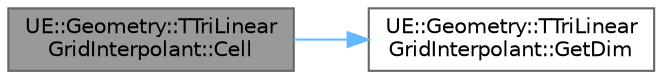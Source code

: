digraph "UE::Geometry::TTriLinearGridInterpolant::Cell"
{
 // INTERACTIVE_SVG=YES
 // LATEX_PDF_SIZE
  bgcolor="transparent";
  edge [fontname=Helvetica,fontsize=10,labelfontname=Helvetica,labelfontsize=10];
  node [fontname=Helvetica,fontsize=10,shape=box,height=0.2,width=0.4];
  rankdir="LR";
  Node1 [id="Node000001",label="UE::Geometry::TTriLinear\lGridInterpolant::Cell",height=0.2,width=0.4,color="gray40", fillcolor="grey60", style="filled", fontcolor="black",tooltip=" "];
  Node1 -> Node2 [id="edge1_Node000001_Node000002",color="steelblue1",style="solid",tooltip=" "];
  Node2 [id="Node000002",label="UE::Geometry::TTriLinear\lGridInterpolant::GetDim",height=0.2,width=0.4,color="grey40", fillcolor="white", style="filled",URL="$df/dcc/classUE_1_1Geometry_1_1TTriLinearGridInterpolant.html#ae501abe71ff04e3a95faf3bc4faf77cc",tooltip=" "];
}

